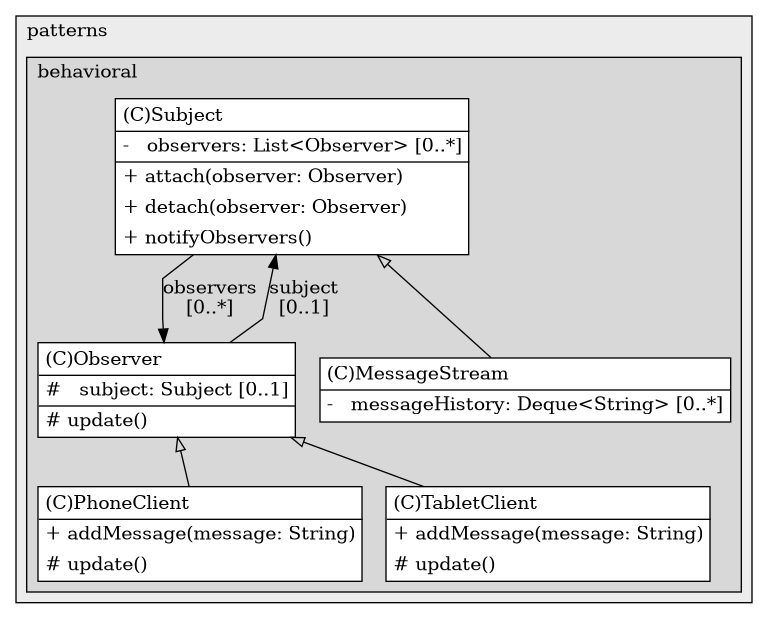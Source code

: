 @startuml

/' diagram meta data start
config=StructureConfiguration;
{
  "projectClassification": {
    "searchMode": "OpenProject", // OpenProject, AllProjects
    "includedProjects": "",
    "pathEndKeywords": "*.impl",
    "isClientPath": "",
    "isClientName": "",
    "isTestPath": "",
    "isTestName": "",
    "isMappingPath": "",
    "isMappingName": "",
    "isDataAccessPath": "",
    "isDataAccessName": "",
    "isDataStructurePath": "",
    "isDataStructureName": "",
    "isInterfaceStructuresPath": "",
    "isInterfaceStructuresName": "",
    "isEntryPointPath": "",
    "isEntryPointName": "",
    "treatFinalFieldsAsMandatory": false
  },
  "graphRestriction": {
    "classPackageExcludeFilter": "",
    "classPackageIncludeFilter": "design.patterns.behavioral.observer",
    "classNameExcludeFilter": "",
    "classNameIncludeFilter": "",
    "methodNameExcludeFilter": "",
    "methodNameIncludeFilter": "",
    "removeByInheritance": "", // inheritance/annotation based filtering is done in a second step
    "removeByAnnotation": "",
    "removeByClassPackage": "", // cleanup the graph after inheritance/annotation based filtering is done
    "removeByClassName": "",
    "cutMappings": false,
    "cutEnum": true,
    "cutTests": true,
    "cutClient": true,
    "cutDataAccess": true,
    "cutInterfaceStructures": true,
    "cutDataStructures": true,
    "cutGetterAndSetter": true,
    "cutConstructors": true
  },
  "graphTraversal": {
    "forwardDepth": 3,
    "backwardDepth": 3,
    "classPackageExcludeFilter": "",
    "classPackageIncludeFilter": "",
    "classNameExcludeFilter": "",
    "classNameIncludeFilter": "",
    "methodNameExcludeFilter": "",
    "methodNameIncludeFilter": "",
    "hideMappings": false,
    "hideDataStructures": false,
    "hidePrivateMethods": true,
    "hideInterfaceCalls": true, // indirection: implementation -> interface (is hidden) -> implementation
    "onlyShowApplicationEntryPoints": false, // root node is included
    "useMethodCallsForStructureDiagram": "ForwardOnly" // ForwardOnly, BothDirections, No
  },
  "details": {
    "aggregation": "GroupByClass", // ByClass, GroupByClass, None
    "showClassGenericTypes": true,
    "showMethods": true,
    "showMethodParameterNames": true,
    "showMethodParameterTypes": true,
    "showMethodReturnType": true,
    "showPackageLevels": 2,
    "showDetailedClassStructure": true
  },
  "rootClass": "design.patterns.behavioral.observer.MessageStream",
  "extensionCallbackMethod": "" // qualified.class.name#methodName - signature: public static String method(String)
}
diagram meta data end '/



digraph g {
    rankdir="TB"
    splines=polyline
    

'nodes 
subgraph cluster_1246004963 { 
   	label=patterns
	labeljust=l
	fillcolor="#ececec"
	style=filled
   
   subgraph cluster_76869096 { 
   	label=behavioral
	labeljust=l
	fillcolor="#d8d8d8"
	style=filled
   
   MessageStream916207028[
	label=<<TABLE BORDER="1" CELLBORDER="0" CELLPADDING="4" CELLSPACING="0">
<TR><TD ALIGN="LEFT" >(C)MessageStream</TD></TR>
<HR/>
<TR><TD ALIGN="LEFT" >-   messageHistory: Deque&lt;String&gt; [0..*]</TD></TR>
</TABLE>>
	style=filled
	margin=0
	shape=plaintext
	fillcolor="#FFFFFF"
];

Observer916207028[
	label=<<TABLE BORDER="1" CELLBORDER="0" CELLPADDING="4" CELLSPACING="0">
<TR><TD ALIGN="LEFT" >(C)Observer</TD></TR>
<HR/>
<TR><TD ALIGN="LEFT" >#   subject: Subject [0..1]</TD></TR>
<HR/>
<TR><TD ALIGN="LEFT" ># update()</TD></TR>
</TABLE>>
	style=filled
	margin=0
	shape=plaintext
	fillcolor="#FFFFFF"
];

PhoneClient916207028[
	label=<<TABLE BORDER="1" CELLBORDER="0" CELLPADDING="4" CELLSPACING="0">
<TR><TD ALIGN="LEFT" >(C)PhoneClient</TD></TR>
<HR/>
<TR><TD ALIGN="LEFT" >+ addMessage(message: String)</TD></TR>
<TR><TD ALIGN="LEFT" ># update()</TD></TR>
</TABLE>>
	style=filled
	margin=0
	shape=plaintext
	fillcolor="#FFFFFF"
];

Subject916207028[
	label=<<TABLE BORDER="1" CELLBORDER="0" CELLPADDING="4" CELLSPACING="0">
<TR><TD ALIGN="LEFT" >(C)Subject</TD></TR>
<HR/>
<TR><TD ALIGN="LEFT" >-   observers: List&lt;Observer&gt; [0..*]</TD></TR>
<HR/>
<TR><TD ALIGN="LEFT" >+ attach(observer: Observer)</TD></TR>
<TR><TD ALIGN="LEFT" >+ detach(observer: Observer)</TD></TR>
<TR><TD ALIGN="LEFT" >+ notifyObservers()</TD></TR>
</TABLE>>
	style=filled
	margin=0
	shape=plaintext
	fillcolor="#FFFFFF"
];

TabletClient916207028[
	label=<<TABLE BORDER="1" CELLBORDER="0" CELLPADDING="4" CELLSPACING="0">
<TR><TD ALIGN="LEFT" >(C)TabletClient</TD></TR>
<HR/>
<TR><TD ALIGN="LEFT" >+ addMessage(message: String)</TD></TR>
<TR><TD ALIGN="LEFT" ># update()</TD></TR>
</TABLE>>
	style=filled
	margin=0
	shape=plaintext
	fillcolor="#FFFFFF"
];
} 
} 

'edges    
Observer916207028 -> PhoneClient916207028[arrowhead=none, arrowtail=empty, dir=both];
Observer916207028 -> Subject916207028[label="subject
[0..1]"];
Observer916207028 -> TabletClient916207028[arrowhead=none, arrowtail=empty, dir=both];
Subject916207028 -> MessageStream916207028[arrowhead=none, arrowtail=empty, dir=both];
Subject916207028 -> Observer916207028[label="observers
[0..*]"];
    
}
@enduml
